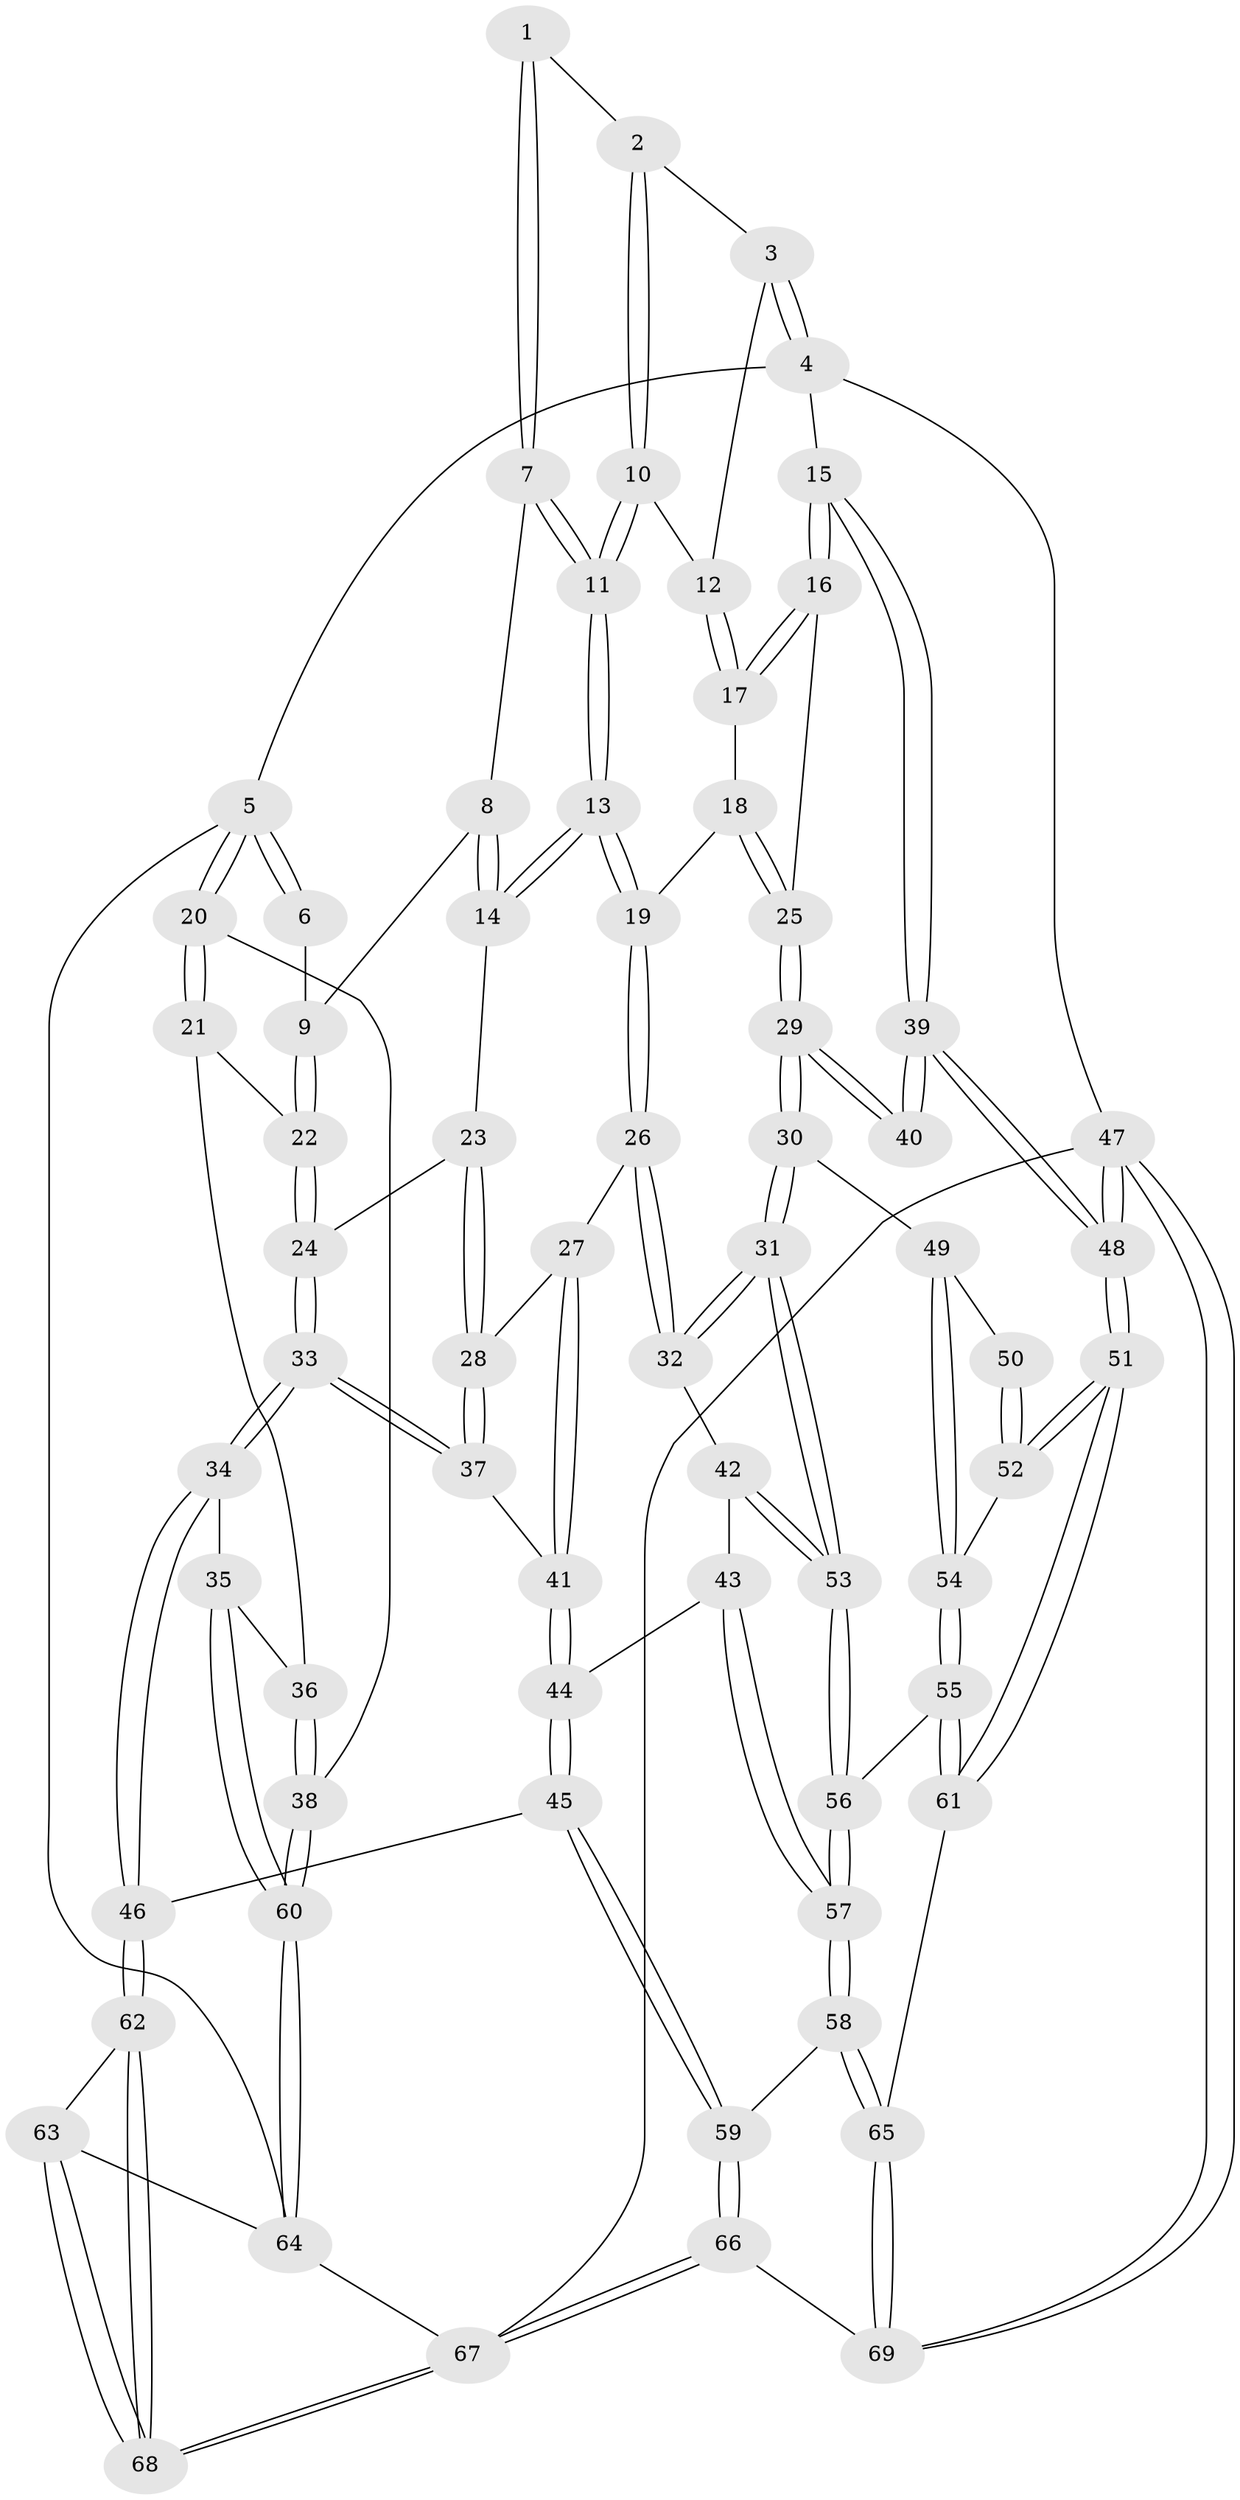 // coarse degree distribution, {4: 0.42857142857142855, 3: 0.39285714285714285, 5: 0.10714285714285714, 2: 0.07142857142857142}
// Generated by graph-tools (version 1.1) at 2025/38/03/04/25 23:38:24]
// undirected, 69 vertices, 169 edges
graph export_dot {
  node [color=gray90,style=filled];
  1 [pos="+0.5654685210691586+0"];
  2 [pos="+0.6870597693092995+0"];
  3 [pos="+0.9526148218566813+0"];
  4 [pos="+1+0"];
  5 [pos="+0+0"];
  6 [pos="+0.2705629635590965+0"];
  7 [pos="+0.4669924105485557+0.1184442460616654"];
  8 [pos="+0.44390823597091583+0.14589692087208023"];
  9 [pos="+0.2697718859337552+0.16841902749110724"];
  10 [pos="+0.6897419805842793+0.13342972977629075"];
  11 [pos="+0.658985254718608+0.24695577270971522"];
  12 [pos="+0.8854549206623933+0.19339848625903833"];
  13 [pos="+0.6557191881643902+0.27102266659254814"];
  14 [pos="+0.49393540575078954+0.25403358058749753"];
  15 [pos="+1+0.31021537435571417"];
  16 [pos="+1+0.29552610253015765"];
  17 [pos="+0.916379609516288+0.25352879642487675"];
  18 [pos="+0.7909383962086671+0.3064481097604837"];
  19 [pos="+0.6563329000517628+0.272676228560676"];
  20 [pos="+0+0.19413449252777018"];
  21 [pos="+0.15859580984493216+0.2631758479463639"];
  22 [pos="+0.23564189941471092+0.23944931020607568"];
  23 [pos="+0.3834308856020845+0.3256600022441089"];
  24 [pos="+0.317608802519402+0.3097473336574458"];
  25 [pos="+0.8456011775952007+0.4208223606528131"];
  26 [pos="+0.6426051024621877+0.3324201226267865"];
  27 [pos="+0.5289040054321259+0.41600926149522116"];
  28 [pos="+0.414353058252654+0.36450815539157144"];
  29 [pos="+0.8338389550703659+0.49398853685903843"];
  30 [pos="+0.8126570773414755+0.5300471495808157"];
  31 [pos="+0.7869542401455358+0.5343525240130622"];
  32 [pos="+0.6722869634093158+0.4052240487670109"];
  33 [pos="+0.2931374463558636+0.5492037953156472"];
  34 [pos="+0.2541503051620172+0.5932781305622814"];
  35 [pos="+0.20399156725798587+0.5860740847718225"];
  36 [pos="+0.1564560910560141+0.393859247384874"];
  37 [pos="+0.4015922828246093+0.5087844174385021"];
  38 [pos="+0+0.5800644091230558"];
  39 [pos="+1+0.36476798721620673"];
  40 [pos="+1+0.3842240354582813"];
  41 [pos="+0.5099858309731018+0.5288207169933321"];
  42 [pos="+0.5827666339536116+0.5607617173945928"];
  43 [pos="+0.548272135932082+0.5696150024890579"];
  44 [pos="+0.5306823995430818+0.5605684251395238"];
  45 [pos="+0.3602670286159492+0.7136952573208576"];
  46 [pos="+0.34141067082735227+0.7115738968085084"];
  47 [pos="+1+1"];
  48 [pos="+1+0.9726496425914706"];
  49 [pos="+0.8356530684637861+0.5480163553007721"];
  50 [pos="+0.9891444890568669+0.523501559238478"];
  51 [pos="+1+0.8426467574385061"];
  52 [pos="+0.9484508656428069+0.6553541232086376"];
  53 [pos="+0.740949351789657+0.58027688848258"];
  54 [pos="+0.8534690636430896+0.5705485255505465"];
  55 [pos="+0.8177717022193669+0.7615648079846491"];
  56 [pos="+0.7167868823170455+0.7077543008675022"];
  57 [pos="+0.5958722099921016+0.7756336305960397"];
  58 [pos="+0.5945132457059293+0.7778799412912676"];
  59 [pos="+0.4912388031377321+0.78643030319237"];
  60 [pos="+0+0.6991911551866306"];
  61 [pos="+0.8647089349777882+0.7994719391215762"];
  62 [pos="+0.26046555513622627+0.8655415916373037"];
  63 [pos="+0+0.7246822688250879"];
  64 [pos="+0+0.7055303929804063"];
  65 [pos="+0.6595195143917435+0.9387741329147515"];
  66 [pos="+0.34378703029062424+1"];
  67 [pos="+0.32065923310348027+1"];
  68 [pos="+0.30362184534696274+1"];
  69 [pos="+0.6555952566003325+1"];
  1 -- 2;
  1 -- 7;
  1 -- 7;
  2 -- 3;
  2 -- 10;
  2 -- 10;
  3 -- 4;
  3 -- 4;
  3 -- 12;
  4 -- 5;
  4 -- 15;
  4 -- 47;
  5 -- 6;
  5 -- 6;
  5 -- 20;
  5 -- 20;
  5 -- 64;
  6 -- 9;
  7 -- 8;
  7 -- 11;
  7 -- 11;
  8 -- 9;
  8 -- 14;
  8 -- 14;
  9 -- 22;
  9 -- 22;
  10 -- 11;
  10 -- 11;
  10 -- 12;
  11 -- 13;
  11 -- 13;
  12 -- 17;
  12 -- 17;
  13 -- 14;
  13 -- 14;
  13 -- 19;
  13 -- 19;
  14 -- 23;
  15 -- 16;
  15 -- 16;
  15 -- 39;
  15 -- 39;
  16 -- 17;
  16 -- 17;
  16 -- 25;
  17 -- 18;
  18 -- 19;
  18 -- 25;
  18 -- 25;
  19 -- 26;
  19 -- 26;
  20 -- 21;
  20 -- 21;
  20 -- 38;
  21 -- 22;
  21 -- 36;
  22 -- 24;
  22 -- 24;
  23 -- 24;
  23 -- 28;
  23 -- 28;
  24 -- 33;
  24 -- 33;
  25 -- 29;
  25 -- 29;
  26 -- 27;
  26 -- 32;
  26 -- 32;
  27 -- 28;
  27 -- 41;
  27 -- 41;
  28 -- 37;
  28 -- 37;
  29 -- 30;
  29 -- 30;
  29 -- 40;
  29 -- 40;
  30 -- 31;
  30 -- 31;
  30 -- 49;
  31 -- 32;
  31 -- 32;
  31 -- 53;
  31 -- 53;
  32 -- 42;
  33 -- 34;
  33 -- 34;
  33 -- 37;
  33 -- 37;
  34 -- 35;
  34 -- 46;
  34 -- 46;
  35 -- 36;
  35 -- 60;
  35 -- 60;
  36 -- 38;
  36 -- 38;
  37 -- 41;
  38 -- 60;
  38 -- 60;
  39 -- 40;
  39 -- 40;
  39 -- 48;
  39 -- 48;
  41 -- 44;
  41 -- 44;
  42 -- 43;
  42 -- 53;
  42 -- 53;
  43 -- 44;
  43 -- 57;
  43 -- 57;
  44 -- 45;
  44 -- 45;
  45 -- 46;
  45 -- 59;
  45 -- 59;
  46 -- 62;
  46 -- 62;
  47 -- 48;
  47 -- 48;
  47 -- 69;
  47 -- 69;
  47 -- 67;
  48 -- 51;
  48 -- 51;
  49 -- 50;
  49 -- 54;
  49 -- 54;
  50 -- 52;
  50 -- 52;
  51 -- 52;
  51 -- 52;
  51 -- 61;
  51 -- 61;
  52 -- 54;
  53 -- 56;
  53 -- 56;
  54 -- 55;
  54 -- 55;
  55 -- 56;
  55 -- 61;
  55 -- 61;
  56 -- 57;
  56 -- 57;
  57 -- 58;
  57 -- 58;
  58 -- 59;
  58 -- 65;
  58 -- 65;
  59 -- 66;
  59 -- 66;
  60 -- 64;
  60 -- 64;
  61 -- 65;
  62 -- 63;
  62 -- 68;
  62 -- 68;
  63 -- 64;
  63 -- 68;
  63 -- 68;
  64 -- 67;
  65 -- 69;
  65 -- 69;
  66 -- 67;
  66 -- 67;
  66 -- 69;
  67 -- 68;
  67 -- 68;
}
